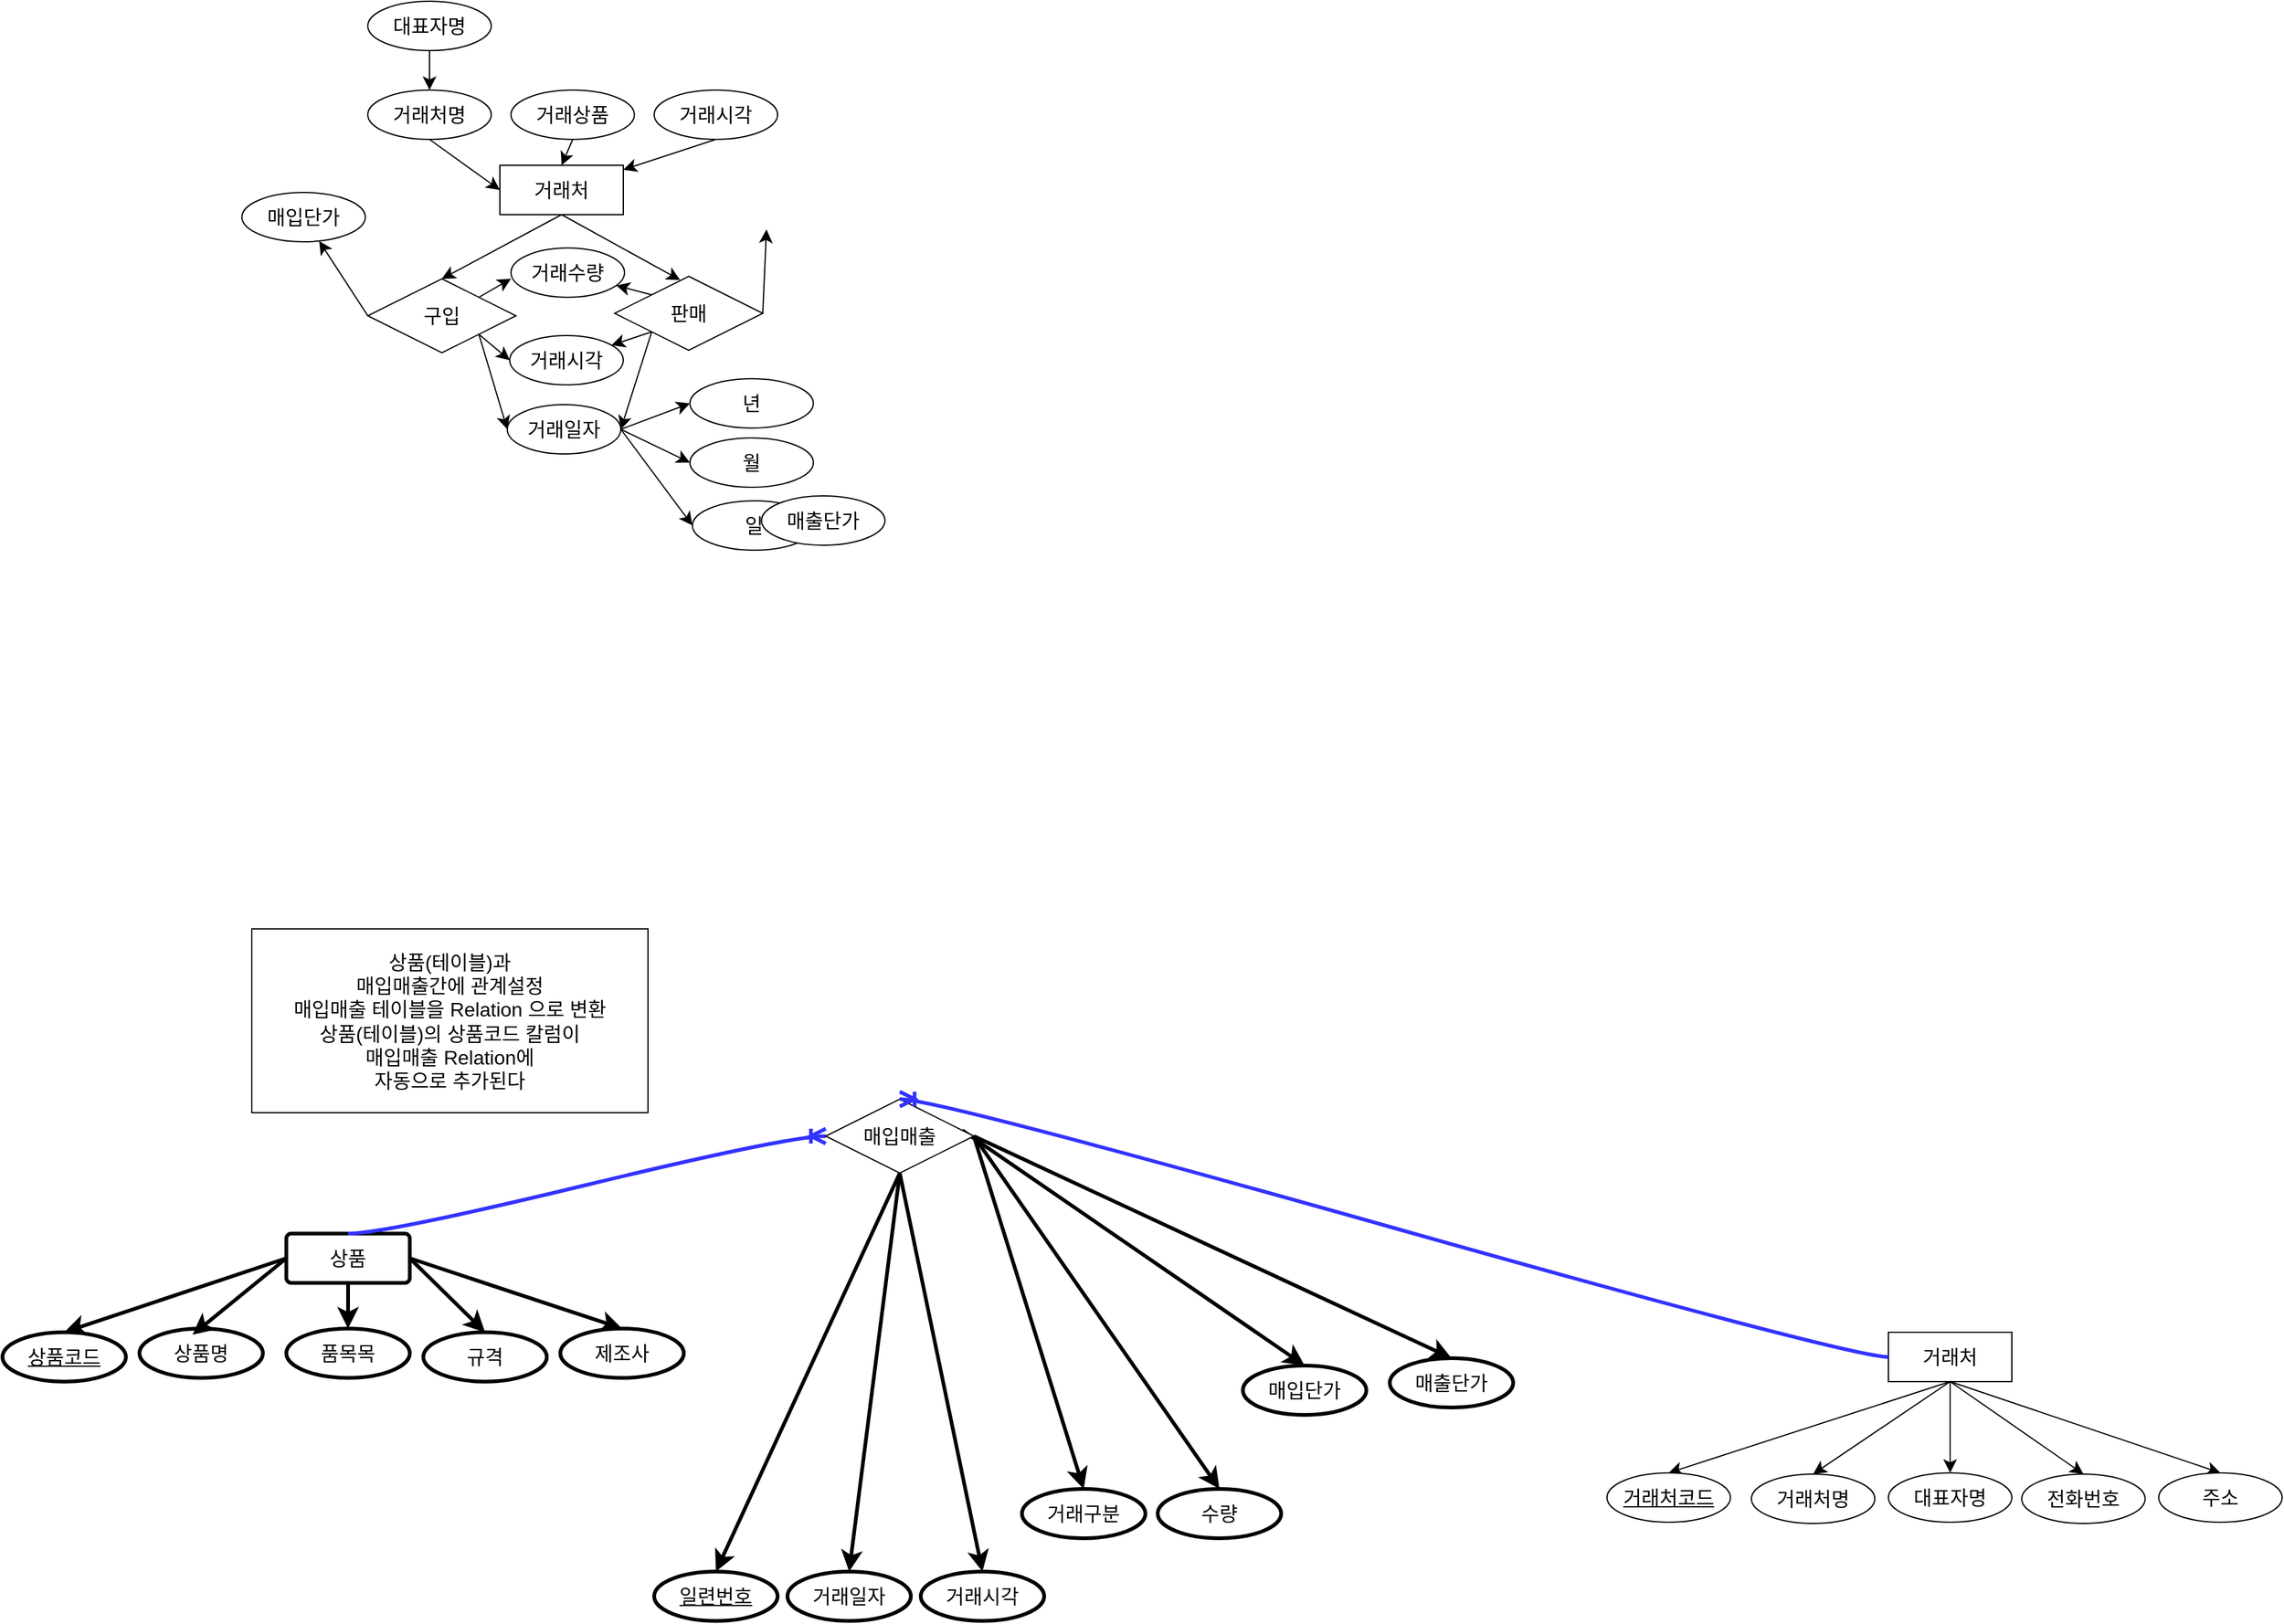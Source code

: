 <mxfile version="23.0.2" type="device">
  <diagram name="페이지-1" id="pTPNcgVvhyCstycoSB39">
    <mxGraphModel dx="3249" dy="2326" grid="0" gridSize="10" guides="1" tooltips="1" connect="1" arrows="1" fold="1" page="0" pageScale="1" pageWidth="827" pageHeight="1169" math="0" shadow="0">
      <root>
        <mxCell id="0" />
        <mxCell id="1" parent="0" />
        <mxCell id="qXVW5j0hOzy6cQ1GH0aD-12" style="edgeStyle=none;curved=1;rounded=0;orthogonalLoop=1;jettySize=auto;html=1;exitX=0.5;exitY=1;exitDx=0;exitDy=0;entryX=0.5;entryY=0;entryDx=0;entryDy=0;fontSize=12;startSize=8;endSize=8;" parent="1" source="qXVW5j0hOzy6cQ1GH0aD-1" target="qXVW5j0hOzy6cQ1GH0aD-6" edge="1">
          <mxGeometry relative="1" as="geometry" />
        </mxCell>
        <mxCell id="qXVW5j0hOzy6cQ1GH0aD-1" value="거래처" style="whiteSpace=wrap;html=1;align=center;fontSize=16;" parent="1" vertex="1">
          <mxGeometry x="-471" y="-844" width="100" height="40" as="geometry" />
        </mxCell>
        <mxCell id="qXVW5j0hOzy6cQ1GH0aD-7" style="edgeStyle=none;curved=1;rounded=0;orthogonalLoop=1;jettySize=auto;html=1;exitX=0.5;exitY=1;exitDx=0;exitDy=0;entryX=0;entryY=0.5;entryDx=0;entryDy=0;fontSize=12;startSize=8;endSize=8;" parent="1" source="qXVW5j0hOzy6cQ1GH0aD-3" target="qXVW5j0hOzy6cQ1GH0aD-1" edge="1">
          <mxGeometry relative="1" as="geometry" />
        </mxCell>
        <mxCell id="qXVW5j0hOzy6cQ1GH0aD-3" value="거래처명" style="ellipse;whiteSpace=wrap;html=1;align=center;fontSize=16;" parent="1" vertex="1">
          <mxGeometry x="-578" y="-905" width="100" height="40" as="geometry" />
        </mxCell>
        <mxCell id="qXVW5j0hOzy6cQ1GH0aD-8" style="edgeStyle=none;curved=1;rounded=0;orthogonalLoop=1;jettySize=auto;html=1;exitX=0.5;exitY=1;exitDx=0;exitDy=0;entryX=0.5;entryY=0;entryDx=0;entryDy=0;fontSize=12;startSize=8;endSize=8;" parent="1" source="qXVW5j0hOzy6cQ1GH0aD-4" target="qXVW5j0hOzy6cQ1GH0aD-1" edge="1">
          <mxGeometry relative="1" as="geometry" />
        </mxCell>
        <mxCell id="qXVW5j0hOzy6cQ1GH0aD-4" value="거래상품" style="ellipse;whiteSpace=wrap;html=1;align=center;fontSize=16;" parent="1" vertex="1">
          <mxGeometry x="-462" y="-905" width="100" height="40" as="geometry" />
        </mxCell>
        <mxCell id="qXVW5j0hOzy6cQ1GH0aD-9" style="edgeStyle=none;curved=1;rounded=0;orthogonalLoop=1;jettySize=auto;html=1;exitX=0.5;exitY=1;exitDx=0;exitDy=0;fontSize=12;startSize=8;endSize=8;" parent="1" source="qXVW5j0hOzy6cQ1GH0aD-5" target="qXVW5j0hOzy6cQ1GH0aD-1" edge="1">
          <mxGeometry relative="1" as="geometry" />
        </mxCell>
        <mxCell id="qXVW5j0hOzy6cQ1GH0aD-5" value="거래시각" style="ellipse;whiteSpace=wrap;html=1;align=center;fontSize=16;" parent="1" vertex="1">
          <mxGeometry x="-346" y="-905" width="100" height="40" as="geometry" />
        </mxCell>
        <mxCell id="qXVW5j0hOzy6cQ1GH0aD-20" style="edgeStyle=none;curved=1;rounded=0;orthogonalLoop=1;jettySize=auto;html=1;exitX=1;exitY=1;exitDx=0;exitDy=0;entryX=0;entryY=0.5;entryDx=0;entryDy=0;fontSize=12;startSize=8;endSize=8;" parent="1" source="qXVW5j0hOzy6cQ1GH0aD-6" target="qXVW5j0hOzy6cQ1GH0aD-18" edge="1">
          <mxGeometry relative="1" as="geometry" />
        </mxCell>
        <mxCell id="qXVW5j0hOzy6cQ1GH0aD-23" style="edgeStyle=none;curved=1;rounded=0;orthogonalLoop=1;jettySize=auto;html=1;exitX=1;exitY=1;exitDx=0;exitDy=0;entryX=0;entryY=0.5;entryDx=0;entryDy=0;fontSize=12;startSize=8;endSize=8;" parent="1" source="qXVW5j0hOzy6cQ1GH0aD-6" target="qXVW5j0hOzy6cQ1GH0aD-19" edge="1">
          <mxGeometry relative="1" as="geometry" />
        </mxCell>
        <mxCell id="qXVW5j0hOzy6cQ1GH0aD-35" style="edgeStyle=none;curved=1;rounded=0;orthogonalLoop=1;jettySize=auto;html=1;exitX=0;exitY=0.5;exitDx=0;exitDy=0;fontSize=12;startSize=8;endSize=8;" parent="1" source="qXVW5j0hOzy6cQ1GH0aD-6" target="qXVW5j0hOzy6cQ1GH0aD-33" edge="1">
          <mxGeometry relative="1" as="geometry" />
        </mxCell>
        <mxCell id="qXVW5j0hOzy6cQ1GH0aD-6" value="구입" style="shape=rhombus;perimeter=rhombusPerimeter;whiteSpace=wrap;html=1;align=center;fontSize=16;" parent="1" vertex="1">
          <mxGeometry x="-578" y="-752" width="120" height="60" as="geometry" />
        </mxCell>
        <mxCell id="qXVW5j0hOzy6cQ1GH0aD-16" style="edgeStyle=none;curved=1;rounded=0;orthogonalLoop=1;jettySize=auto;html=1;exitX=0;exitY=0;exitDx=0;exitDy=0;fontSize=12;startSize=8;endSize=8;" parent="1" source="qXVW5j0hOzy6cQ1GH0aD-13" target="qXVW5j0hOzy6cQ1GH0aD-15" edge="1">
          <mxGeometry relative="1" as="geometry" />
        </mxCell>
        <mxCell id="qXVW5j0hOzy6cQ1GH0aD-21" style="edgeStyle=none;curved=1;rounded=0;orthogonalLoop=1;jettySize=auto;html=1;exitX=0;exitY=1;exitDx=0;exitDy=0;fontSize=12;startSize=8;endSize=8;" parent="1" source="qXVW5j0hOzy6cQ1GH0aD-13" target="qXVW5j0hOzy6cQ1GH0aD-18" edge="1">
          <mxGeometry relative="1" as="geometry" />
        </mxCell>
        <mxCell id="qXVW5j0hOzy6cQ1GH0aD-22" style="edgeStyle=none;curved=1;rounded=0;orthogonalLoop=1;jettySize=auto;html=1;exitX=0;exitY=1;exitDx=0;exitDy=0;entryX=1;entryY=0.5;entryDx=0;entryDy=0;fontSize=12;startSize=8;endSize=8;" parent="1" source="qXVW5j0hOzy6cQ1GH0aD-13" target="qXVW5j0hOzy6cQ1GH0aD-19" edge="1">
          <mxGeometry relative="1" as="geometry" />
        </mxCell>
        <mxCell id="qXVW5j0hOzy6cQ1GH0aD-36" style="edgeStyle=none;curved=1;rounded=0;orthogonalLoop=1;jettySize=auto;html=1;exitX=1;exitY=0.5;exitDx=0;exitDy=0;entryX=0;entryY=0.5;entryDx=0;entryDy=0;fontSize=12;startSize=8;endSize=8;" parent="1" source="qXVW5j0hOzy6cQ1GH0aD-13" edge="1">
          <mxGeometry relative="1" as="geometry">
            <mxPoint x="-255" y="-792" as="targetPoint" />
          </mxGeometry>
        </mxCell>
        <mxCell id="qXVW5j0hOzy6cQ1GH0aD-13" value="판매" style="shape=rhombus;perimeter=rhombusPerimeter;whiteSpace=wrap;html=1;align=center;fontSize=16;" parent="1" vertex="1">
          <mxGeometry x="-378" y="-754" width="120" height="60" as="geometry" />
        </mxCell>
        <mxCell id="qXVW5j0hOzy6cQ1GH0aD-14" style="edgeStyle=none;curved=1;rounded=0;orthogonalLoop=1;jettySize=auto;html=1;exitX=0.5;exitY=1;exitDx=0;exitDy=0;entryX=0.442;entryY=0.05;entryDx=0;entryDy=0;entryPerimeter=0;fontSize=12;startSize=8;endSize=8;" parent="1" source="qXVW5j0hOzy6cQ1GH0aD-1" target="qXVW5j0hOzy6cQ1GH0aD-13" edge="1">
          <mxGeometry relative="1" as="geometry" />
        </mxCell>
        <mxCell id="qXVW5j0hOzy6cQ1GH0aD-15" value="거래수량" style="ellipse;whiteSpace=wrap;html=1;align=center;fontSize=16;" parent="1" vertex="1">
          <mxGeometry x="-462" y="-777" width="92" height="40" as="geometry" />
        </mxCell>
        <mxCell id="qXVW5j0hOzy6cQ1GH0aD-17" style="edgeStyle=none;curved=1;rounded=0;orthogonalLoop=1;jettySize=auto;html=1;exitX=1;exitY=0;exitDx=0;exitDy=0;entryX=0;entryY=0.625;entryDx=0;entryDy=0;entryPerimeter=0;fontSize=12;startSize=8;endSize=8;" parent="1" source="qXVW5j0hOzy6cQ1GH0aD-6" target="qXVW5j0hOzy6cQ1GH0aD-15" edge="1">
          <mxGeometry relative="1" as="geometry" />
        </mxCell>
        <mxCell id="qXVW5j0hOzy6cQ1GH0aD-18" value="거래시각" style="ellipse;whiteSpace=wrap;html=1;align=center;fontSize=16;" parent="1" vertex="1">
          <mxGeometry x="-463" y="-706" width="92" height="40" as="geometry" />
        </mxCell>
        <mxCell id="qXVW5j0hOzy6cQ1GH0aD-28" style="edgeStyle=none;curved=1;rounded=0;orthogonalLoop=1;jettySize=auto;html=1;exitX=1;exitY=0.5;exitDx=0;exitDy=0;entryX=0;entryY=0.5;entryDx=0;entryDy=0;fontSize=12;startSize=8;endSize=8;" parent="1" source="qXVW5j0hOzy6cQ1GH0aD-19" target="qXVW5j0hOzy6cQ1GH0aD-25" edge="1">
          <mxGeometry relative="1" as="geometry" />
        </mxCell>
        <mxCell id="qXVW5j0hOzy6cQ1GH0aD-29" style="edgeStyle=none;curved=1;rounded=0;orthogonalLoop=1;jettySize=auto;html=1;exitX=1;exitY=0.5;exitDx=0;exitDy=0;entryX=0;entryY=0.5;entryDx=0;entryDy=0;fontSize=12;startSize=8;endSize=8;" parent="1" source="qXVW5j0hOzy6cQ1GH0aD-19" target="qXVW5j0hOzy6cQ1GH0aD-26" edge="1">
          <mxGeometry relative="1" as="geometry" />
        </mxCell>
        <mxCell id="qXVW5j0hOzy6cQ1GH0aD-30" style="edgeStyle=none;curved=1;rounded=0;orthogonalLoop=1;jettySize=auto;html=1;exitX=1;exitY=0.5;exitDx=0;exitDy=0;entryX=0;entryY=0.5;entryDx=0;entryDy=0;fontSize=12;startSize=8;endSize=8;" parent="1" source="qXVW5j0hOzy6cQ1GH0aD-19" target="qXVW5j0hOzy6cQ1GH0aD-27" edge="1">
          <mxGeometry relative="1" as="geometry" />
        </mxCell>
        <mxCell id="qXVW5j0hOzy6cQ1GH0aD-19" value="거래일자" style="ellipse;whiteSpace=wrap;html=1;align=center;fontSize=16;" parent="1" vertex="1">
          <mxGeometry x="-465" y="-650" width="92" height="40" as="geometry" />
        </mxCell>
        <mxCell id="qXVW5j0hOzy6cQ1GH0aD-25" value="년" style="ellipse;whiteSpace=wrap;html=1;align=center;fontSize=16;" parent="1" vertex="1">
          <mxGeometry x="-317" y="-671" width="100" height="40" as="geometry" />
        </mxCell>
        <mxCell id="qXVW5j0hOzy6cQ1GH0aD-26" value="월" style="ellipse;whiteSpace=wrap;html=1;align=center;fontSize=16;" parent="1" vertex="1">
          <mxGeometry x="-317" y="-623" width="100" height="40" as="geometry" />
        </mxCell>
        <mxCell id="qXVW5j0hOzy6cQ1GH0aD-27" value="일" style="ellipse;whiteSpace=wrap;html=1;align=center;fontSize=16;" parent="1" vertex="1">
          <mxGeometry x="-315" y="-572" width="100" height="40" as="geometry" />
        </mxCell>
        <mxCell id="qXVW5j0hOzy6cQ1GH0aD-32" value="매출단가" style="ellipse;whiteSpace=wrap;html=1;align=center;fontSize=16;" parent="1" vertex="1">
          <mxGeometry x="-259" y="-576" width="100" height="40" as="geometry" />
        </mxCell>
        <mxCell id="qXVW5j0hOzy6cQ1GH0aD-33" value="매입단가" style="ellipse;whiteSpace=wrap;html=1;align=center;fontSize=16;" parent="1" vertex="1">
          <mxGeometry x="-680" y="-822" width="100" height="40" as="geometry" />
        </mxCell>
        <mxCell id="qXVW5j0hOzy6cQ1GH0aD-38" style="edgeStyle=none;curved=1;rounded=0;orthogonalLoop=1;jettySize=auto;html=1;exitX=0.5;exitY=1;exitDx=0;exitDy=0;entryX=0.5;entryY=0;entryDx=0;entryDy=0;fontSize=12;startSize=8;endSize=8;" parent="1" source="qXVW5j0hOzy6cQ1GH0aD-37" target="qXVW5j0hOzy6cQ1GH0aD-3" edge="1">
          <mxGeometry relative="1" as="geometry" />
        </mxCell>
        <mxCell id="qXVW5j0hOzy6cQ1GH0aD-37" value="대표자명" style="ellipse;whiteSpace=wrap;html=1;align=center;fontSize=16;" parent="1" vertex="1">
          <mxGeometry x="-578" y="-977" width="100" height="40" as="geometry" />
        </mxCell>
        <mxCell id="qXVW5j0hOzy6cQ1GH0aD-52" style="edgeStyle=none;curved=1;rounded=0;orthogonalLoop=1;jettySize=auto;html=1;exitX=0.5;exitY=1;exitDx=0;exitDy=0;entryX=0.5;entryY=0;entryDx=0;entryDy=0;fontSize=12;startSize=8;endSize=8;strokeWidth=3;" parent="1" source="7vKnIUIdiOtSmL7igp6E-14" target="qXVW5j0hOzy6cQ1GH0aD-42" edge="1">
          <mxGeometry relative="1" as="geometry">
            <mxPoint x="-150" y="-41.0" as="sourcePoint" />
          </mxGeometry>
        </mxCell>
        <mxCell id="qXVW5j0hOzy6cQ1GH0aD-53" style="edgeStyle=none;curved=1;rounded=0;orthogonalLoop=1;jettySize=auto;html=1;entryX=0.5;entryY=0;entryDx=0;entryDy=0;fontSize=12;startSize=8;endSize=8;exitX=0.5;exitY=1;exitDx=0;exitDy=0;strokeWidth=3;" parent="1" source="7vKnIUIdiOtSmL7igp6E-14" target="qXVW5j0hOzy6cQ1GH0aD-43" edge="1">
          <mxGeometry relative="1" as="geometry">
            <mxPoint x="-150" y="-41.0" as="sourcePoint" />
          </mxGeometry>
        </mxCell>
        <mxCell id="qXVW5j0hOzy6cQ1GH0aD-54" style="edgeStyle=none;curved=1;rounded=0;orthogonalLoop=1;jettySize=auto;html=1;exitX=0.5;exitY=1;exitDx=0;exitDy=0;entryX=0.5;entryY=0;entryDx=0;entryDy=0;fontSize=12;startSize=8;endSize=8;strokeWidth=3;" parent="1" source="7vKnIUIdiOtSmL7igp6E-14" target="qXVW5j0hOzy6cQ1GH0aD-44" edge="1">
          <mxGeometry relative="1" as="geometry">
            <mxPoint x="-150" y="-41.0" as="sourcePoint" />
          </mxGeometry>
        </mxCell>
        <mxCell id="qXVW5j0hOzy6cQ1GH0aD-58" style="edgeStyle=none;curved=1;rounded=0;orthogonalLoop=1;jettySize=auto;html=1;exitX=1;exitY=0.5;exitDx=0;exitDy=0;entryX=0.5;entryY=0;entryDx=0;entryDy=0;fontSize=12;startSize=8;endSize=8;strokeWidth=3;" parent="1" source="7vKnIUIdiOtSmL7igp6E-14" target="qXVW5j0hOzy6cQ1GH0aD-48" edge="1">
          <mxGeometry relative="1" as="geometry">
            <mxPoint x="-100" y="-61.0" as="sourcePoint" />
          </mxGeometry>
        </mxCell>
        <mxCell id="qXVW5j0hOzy6cQ1GH0aD-59" style="edgeStyle=none;curved=1;rounded=0;orthogonalLoop=1;jettySize=auto;html=1;exitX=1;exitY=0.5;exitDx=0;exitDy=0;entryX=0.5;entryY=0;entryDx=0;entryDy=0;fontSize=12;startSize=8;endSize=8;strokeWidth=3;" parent="1" source="7vKnIUIdiOtSmL7igp6E-14" target="qXVW5j0hOzy6cQ1GH0aD-50" edge="1">
          <mxGeometry relative="1" as="geometry">
            <mxPoint x="-100" y="-61.0" as="sourcePoint" />
          </mxGeometry>
        </mxCell>
        <mxCell id="qXVW5j0hOzy6cQ1GH0aD-60" style="edgeStyle=none;curved=1;rounded=0;orthogonalLoop=1;jettySize=auto;html=1;exitX=0.921;exitY=0.421;exitDx=0;exitDy=0;entryX=0.5;entryY=0;entryDx=0;entryDy=0;fontSize=12;startSize=8;endSize=8;strokeWidth=3;exitPerimeter=0;" parent="1" source="7vKnIUIdiOtSmL7igp6E-14" target="qXVW5j0hOzy6cQ1GH0aD-49" edge="1">
          <mxGeometry relative="1" as="geometry">
            <mxPoint x="-100" y="-61.0" as="sourcePoint" />
          </mxGeometry>
        </mxCell>
        <mxCell id="qXVW5j0hOzy6cQ1GH0aD-61" style="edgeStyle=none;curved=1;rounded=0;orthogonalLoop=1;jettySize=auto;html=1;exitX=1;exitY=0.5;exitDx=0;exitDy=0;entryX=0.5;entryY=0;entryDx=0;entryDy=0;fontSize=12;startSize=8;endSize=8;strokeWidth=3;" parent="1" source="7vKnIUIdiOtSmL7igp6E-14" target="qXVW5j0hOzy6cQ1GH0aD-51" edge="1">
          <mxGeometry relative="1" as="geometry">
            <mxPoint x="-100" y="-61.0" as="sourcePoint" />
          </mxGeometry>
        </mxCell>
        <mxCell id="qXVW5j0hOzy6cQ1GH0aD-42" value="일련번호" style="ellipse;whiteSpace=wrap;html=1;align=center;fontStyle=4;fontSize=16;strokeWidth=3;" parent="1" vertex="1">
          <mxGeometry x="-346" y="296" width="100" height="40" as="geometry" />
        </mxCell>
        <mxCell id="qXVW5j0hOzy6cQ1GH0aD-43" value="거래일자" style="ellipse;whiteSpace=wrap;html=1;align=center;fontSize=16;strokeWidth=3;" parent="1" vertex="1">
          <mxGeometry x="-238" y="296" width="100" height="40" as="geometry" />
        </mxCell>
        <mxCell id="qXVW5j0hOzy6cQ1GH0aD-44" value="거래시각" style="ellipse;whiteSpace=wrap;html=1;align=center;fontSize=16;strokeWidth=3;" parent="1" vertex="1">
          <mxGeometry x="-130" y="296" width="100" height="40" as="geometry" />
        </mxCell>
        <mxCell id="qXVW5j0hOzy6cQ1GH0aD-48" value="거래구분" style="ellipse;whiteSpace=wrap;html=1;align=center;fontSize=16;strokeWidth=3;" parent="1" vertex="1">
          <mxGeometry x="-48" y="229" width="100" height="40" as="geometry" />
        </mxCell>
        <mxCell id="qXVW5j0hOzy6cQ1GH0aD-49" value="매입단가" style="ellipse;whiteSpace=wrap;html=1;align=center;fontSize=16;strokeWidth=3;" parent="1" vertex="1">
          <mxGeometry x="131" y="129" width="100" height="40" as="geometry" />
        </mxCell>
        <mxCell id="qXVW5j0hOzy6cQ1GH0aD-50" value="수량" style="ellipse;whiteSpace=wrap;html=1;align=center;fontSize=16;strokeWidth=3;" parent="1" vertex="1">
          <mxGeometry x="62" y="229" width="100" height="40" as="geometry" />
        </mxCell>
        <mxCell id="qXVW5j0hOzy6cQ1GH0aD-51" value="매출단가" style="ellipse;whiteSpace=wrap;html=1;align=center;fontSize=16;strokeWidth=3;" parent="1" vertex="1">
          <mxGeometry x="250" y="123" width="100" height="40" as="geometry" />
        </mxCell>
        <mxCell id="7vKnIUIdiOtSmL7igp6E-8" style="edgeStyle=none;curved=1;rounded=0;orthogonalLoop=1;jettySize=auto;html=1;exitX=0;exitY=0.5;exitDx=0;exitDy=0;entryX=0.5;entryY=0;entryDx=0;entryDy=0;fontSize=12;startSize=8;endSize=8;strokeWidth=3;" edge="1" parent="1" source="7vKnIUIdiOtSmL7igp6E-1" target="7vKnIUIdiOtSmL7igp6E-2">
          <mxGeometry relative="1" as="geometry" />
        </mxCell>
        <mxCell id="7vKnIUIdiOtSmL7igp6E-10" style="edgeStyle=none;curved=1;rounded=0;orthogonalLoop=1;jettySize=auto;html=1;exitX=0.5;exitY=1;exitDx=0;exitDy=0;entryX=0.5;entryY=0;entryDx=0;entryDy=0;fontSize=12;startSize=8;endSize=8;strokeWidth=3;" edge="1" parent="1" source="7vKnIUIdiOtSmL7igp6E-1" target="7vKnIUIdiOtSmL7igp6E-5">
          <mxGeometry relative="1" as="geometry" />
        </mxCell>
        <mxCell id="7vKnIUIdiOtSmL7igp6E-11" style="edgeStyle=none;curved=1;rounded=0;orthogonalLoop=1;jettySize=auto;html=1;exitX=1;exitY=0.5;exitDx=0;exitDy=0;entryX=0.5;entryY=0;entryDx=0;entryDy=0;fontSize=12;startSize=8;endSize=8;strokeWidth=3;" edge="1" parent="1" source="7vKnIUIdiOtSmL7igp6E-1" target="7vKnIUIdiOtSmL7igp6E-6">
          <mxGeometry relative="1" as="geometry" />
        </mxCell>
        <mxCell id="7vKnIUIdiOtSmL7igp6E-12" style="edgeStyle=none;curved=1;rounded=0;orthogonalLoop=1;jettySize=auto;html=1;exitX=1;exitY=0.5;exitDx=0;exitDy=0;entryX=0.5;entryY=0;entryDx=0;entryDy=0;fontSize=12;startSize=8;endSize=8;strokeWidth=3;" edge="1" parent="1" source="7vKnIUIdiOtSmL7igp6E-1" target="7vKnIUIdiOtSmL7igp6E-7">
          <mxGeometry relative="1" as="geometry" />
        </mxCell>
        <mxCell id="7vKnIUIdiOtSmL7igp6E-1" value="상품" style="rounded=1;arcSize=10;whiteSpace=wrap;html=1;align=center;fontSize=16;strokeWidth=3;" vertex="1" parent="1">
          <mxGeometry x="-644" y="22" width="100" height="40" as="geometry" />
        </mxCell>
        <mxCell id="7vKnIUIdiOtSmL7igp6E-2" value="상품코드" style="ellipse;whiteSpace=wrap;html=1;align=center;fontStyle=4;fontSize=16;strokeWidth=3;" vertex="1" parent="1">
          <mxGeometry x="-874" y="102" width="100" height="40" as="geometry" />
        </mxCell>
        <mxCell id="7vKnIUIdiOtSmL7igp6E-4" value="상품명" style="ellipse;whiteSpace=wrap;html=1;align=center;fontSize=16;strokeWidth=3;" vertex="1" parent="1">
          <mxGeometry x="-763" y="99" width="100" height="40" as="geometry" />
        </mxCell>
        <mxCell id="7vKnIUIdiOtSmL7igp6E-5" value="품목목" style="ellipse;whiteSpace=wrap;html=1;align=center;fontSize=16;strokeWidth=3;" vertex="1" parent="1">
          <mxGeometry x="-644" y="99" width="100" height="40" as="geometry" />
        </mxCell>
        <mxCell id="7vKnIUIdiOtSmL7igp6E-6" value="규격" style="ellipse;whiteSpace=wrap;html=1;align=center;fontSize=16;strokeWidth=3;" vertex="1" parent="1">
          <mxGeometry x="-533" y="102" width="100" height="40" as="geometry" />
        </mxCell>
        <mxCell id="7vKnIUIdiOtSmL7igp6E-7" value="제조사" style="ellipse;whiteSpace=wrap;html=1;align=center;fontSize=16;strokeWidth=3;" vertex="1" parent="1">
          <mxGeometry x="-422" y="99" width="100" height="40" as="geometry" />
        </mxCell>
        <mxCell id="7vKnIUIdiOtSmL7igp6E-9" style="edgeStyle=none;curved=1;rounded=0;orthogonalLoop=1;jettySize=auto;html=1;exitX=0;exitY=0.5;exitDx=0;exitDy=0;entryX=0.43;entryY=0.125;entryDx=0;entryDy=0;entryPerimeter=0;fontSize=12;startSize=8;endSize=8;strokeWidth=3;" edge="1" parent="1" source="7vKnIUIdiOtSmL7igp6E-1" target="7vKnIUIdiOtSmL7igp6E-4">
          <mxGeometry relative="1" as="geometry" />
        </mxCell>
        <mxCell id="7vKnIUIdiOtSmL7igp6E-13" value="" style="edgeStyle=entityRelationEdgeStyle;fontSize=12;html=1;endArrow=ERoneToMany;rounded=0;startSize=8;endSize=8;curved=1;exitX=0.5;exitY=0;exitDx=0;exitDy=0;entryX=0;entryY=0.5;entryDx=0;entryDy=0;strokeWidth=3;strokeColor=#3333FF;" edge="1" parent="1" source="7vKnIUIdiOtSmL7igp6E-1" target="7vKnIUIdiOtSmL7igp6E-14">
          <mxGeometry width="100" height="100" relative="1" as="geometry">
            <mxPoint x="-313" y="391" as="sourcePoint" />
            <mxPoint x="-200" y="-61.0" as="targetPoint" />
          </mxGeometry>
        </mxCell>
        <mxCell id="7vKnIUIdiOtSmL7igp6E-14" value="매입매출" style="shape=rhombus;perimeter=rhombusPerimeter;whiteSpace=wrap;html=1;align=center;fontSize=16;" vertex="1" parent="1">
          <mxGeometry x="-207" y="-87" width="120" height="60" as="geometry" />
        </mxCell>
        <mxCell id="7vKnIUIdiOtSmL7igp6E-15" value="상품(테이블)과&lt;br&gt;매입매출간에 관계설정&lt;br&gt;매입매출 테이블을 Relation 으로 변환&lt;br&gt;상품(테이블)의 상품코드 칼럼이&lt;br&gt;매입매출 Relation에&lt;br&gt;자동으로 추가된다" style="whiteSpace=wrap;html=1;fontSize=16;" vertex="1" parent="1">
          <mxGeometry x="-672" y="-225" width="321" height="149" as="geometry" />
        </mxCell>
        <mxCell id="7vKnIUIdiOtSmL7igp6E-23" style="edgeStyle=none;curved=1;rounded=0;orthogonalLoop=1;jettySize=auto;html=1;exitX=0.5;exitY=1;exitDx=0;exitDy=0;entryX=0.5;entryY=0;entryDx=0;entryDy=0;fontSize=12;startSize=8;endSize=8;" edge="1" parent="1" source="7vKnIUIdiOtSmL7igp6E-16" target="7vKnIUIdiOtSmL7igp6E-17">
          <mxGeometry relative="1" as="geometry" />
        </mxCell>
        <mxCell id="7vKnIUIdiOtSmL7igp6E-24" style="edgeStyle=none;curved=1;rounded=0;orthogonalLoop=1;jettySize=auto;html=1;exitX=0.5;exitY=1;exitDx=0;exitDy=0;entryX=0.5;entryY=0;entryDx=0;entryDy=0;fontSize=12;startSize=8;endSize=8;" edge="1" parent="1" source="7vKnIUIdiOtSmL7igp6E-16" target="7vKnIUIdiOtSmL7igp6E-18">
          <mxGeometry relative="1" as="geometry" />
        </mxCell>
        <mxCell id="7vKnIUIdiOtSmL7igp6E-25" style="edgeStyle=none;curved=1;rounded=0;orthogonalLoop=1;jettySize=auto;html=1;exitX=0.5;exitY=1;exitDx=0;exitDy=0;fontSize=12;startSize=8;endSize=8;" edge="1" parent="1" source="7vKnIUIdiOtSmL7igp6E-16" target="7vKnIUIdiOtSmL7igp6E-19">
          <mxGeometry relative="1" as="geometry" />
        </mxCell>
        <mxCell id="7vKnIUIdiOtSmL7igp6E-26" style="edgeStyle=none;curved=1;rounded=0;orthogonalLoop=1;jettySize=auto;html=1;exitX=0.5;exitY=1;exitDx=0;exitDy=0;entryX=0.5;entryY=0;entryDx=0;entryDy=0;fontSize=12;startSize=8;endSize=8;" edge="1" parent="1" source="7vKnIUIdiOtSmL7igp6E-16" target="7vKnIUIdiOtSmL7igp6E-20">
          <mxGeometry relative="1" as="geometry" />
        </mxCell>
        <mxCell id="7vKnIUIdiOtSmL7igp6E-27" style="edgeStyle=none;curved=1;rounded=0;orthogonalLoop=1;jettySize=auto;html=1;exitX=0.5;exitY=1;exitDx=0;exitDy=0;entryX=0.5;entryY=0;entryDx=0;entryDy=0;fontSize=12;startSize=8;endSize=8;" edge="1" parent="1" source="7vKnIUIdiOtSmL7igp6E-16" target="7vKnIUIdiOtSmL7igp6E-21">
          <mxGeometry relative="1" as="geometry" />
        </mxCell>
        <mxCell id="7vKnIUIdiOtSmL7igp6E-16" value="거래처" style="whiteSpace=wrap;html=1;align=center;fontSize=16;" vertex="1" parent="1">
          <mxGeometry x="654" y="102" width="100" height="40" as="geometry" />
        </mxCell>
        <mxCell id="7vKnIUIdiOtSmL7igp6E-17" value="거래처코드" style="ellipse;whiteSpace=wrap;html=1;align=center;fontStyle=4;fontSize=16;" vertex="1" parent="1">
          <mxGeometry x="426" y="216" width="100" height="40" as="geometry" />
        </mxCell>
        <mxCell id="7vKnIUIdiOtSmL7igp6E-18" value="거래처명" style="ellipse;whiteSpace=wrap;html=1;align=center;fontSize=16;" vertex="1" parent="1">
          <mxGeometry x="543" y="217" width="100" height="40" as="geometry" />
        </mxCell>
        <mxCell id="7vKnIUIdiOtSmL7igp6E-19" value="대표자명" style="ellipse;whiteSpace=wrap;html=1;align=center;fontSize=16;" vertex="1" parent="1">
          <mxGeometry x="654" y="216" width="100" height="40" as="geometry" />
        </mxCell>
        <mxCell id="7vKnIUIdiOtSmL7igp6E-20" value="전화번호" style="ellipse;whiteSpace=wrap;html=1;align=center;fontSize=16;" vertex="1" parent="1">
          <mxGeometry x="762" y="217" width="100" height="40" as="geometry" />
        </mxCell>
        <mxCell id="7vKnIUIdiOtSmL7igp6E-21" value="주소" style="ellipse;whiteSpace=wrap;html=1;align=center;fontSize=16;" vertex="1" parent="1">
          <mxGeometry x="873" y="216" width="100" height="40" as="geometry" />
        </mxCell>
        <mxCell id="7vKnIUIdiOtSmL7igp6E-28" value="" style="edgeStyle=entityRelationEdgeStyle;fontSize=12;html=1;endArrow=ERoneToMany;rounded=0;startSize=8;endSize=8;curved=1;exitX=0;exitY=0.5;exitDx=0;exitDy=0;entryX=0.5;entryY=0;entryDx=0;entryDy=0;strokeWidth=3;strokeColor=#3333FF;" edge="1" parent="1" source="7vKnIUIdiOtSmL7igp6E-16" target="7vKnIUIdiOtSmL7igp6E-14">
          <mxGeometry width="100" height="100" relative="1" as="geometry">
            <mxPoint x="-301" y="-133" as="sourcePoint" />
            <mxPoint x="240" y="-256" as="targetPoint" />
          </mxGeometry>
        </mxCell>
      </root>
    </mxGraphModel>
  </diagram>
</mxfile>
